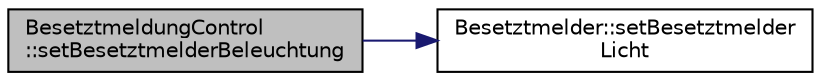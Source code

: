 digraph "BesetztmeldungControl::setBesetztmelderBeleuchtung"
{
 // LATEX_PDF_SIZE
  edge [fontname="Helvetica",fontsize="10",labelfontname="Helvetica",labelfontsize="10"];
  node [fontname="Helvetica",fontsize="10",shape=record];
  rankdir="LR";
  Node1 [label="BesetztmeldungControl\l::setBesetztmelderBeleuchtung",height=0.2,width=0.4,color="black", fillcolor="grey75", style="filled", fontcolor="black",tooltip=" "];
  Node1 -> Node2 [color="midnightblue",fontsize="10",style="solid",fontname="Helvetica"];
  Node2 [label="Besetztmelder::setBesetztmelder\lLicht",height=0.2,width=0.4,color="black", fillcolor="white", style="filled",URL="$class_besetztmelder.html#a562bbe1d2b300dff28f92cedff281ad0",tooltip=" "];
}
